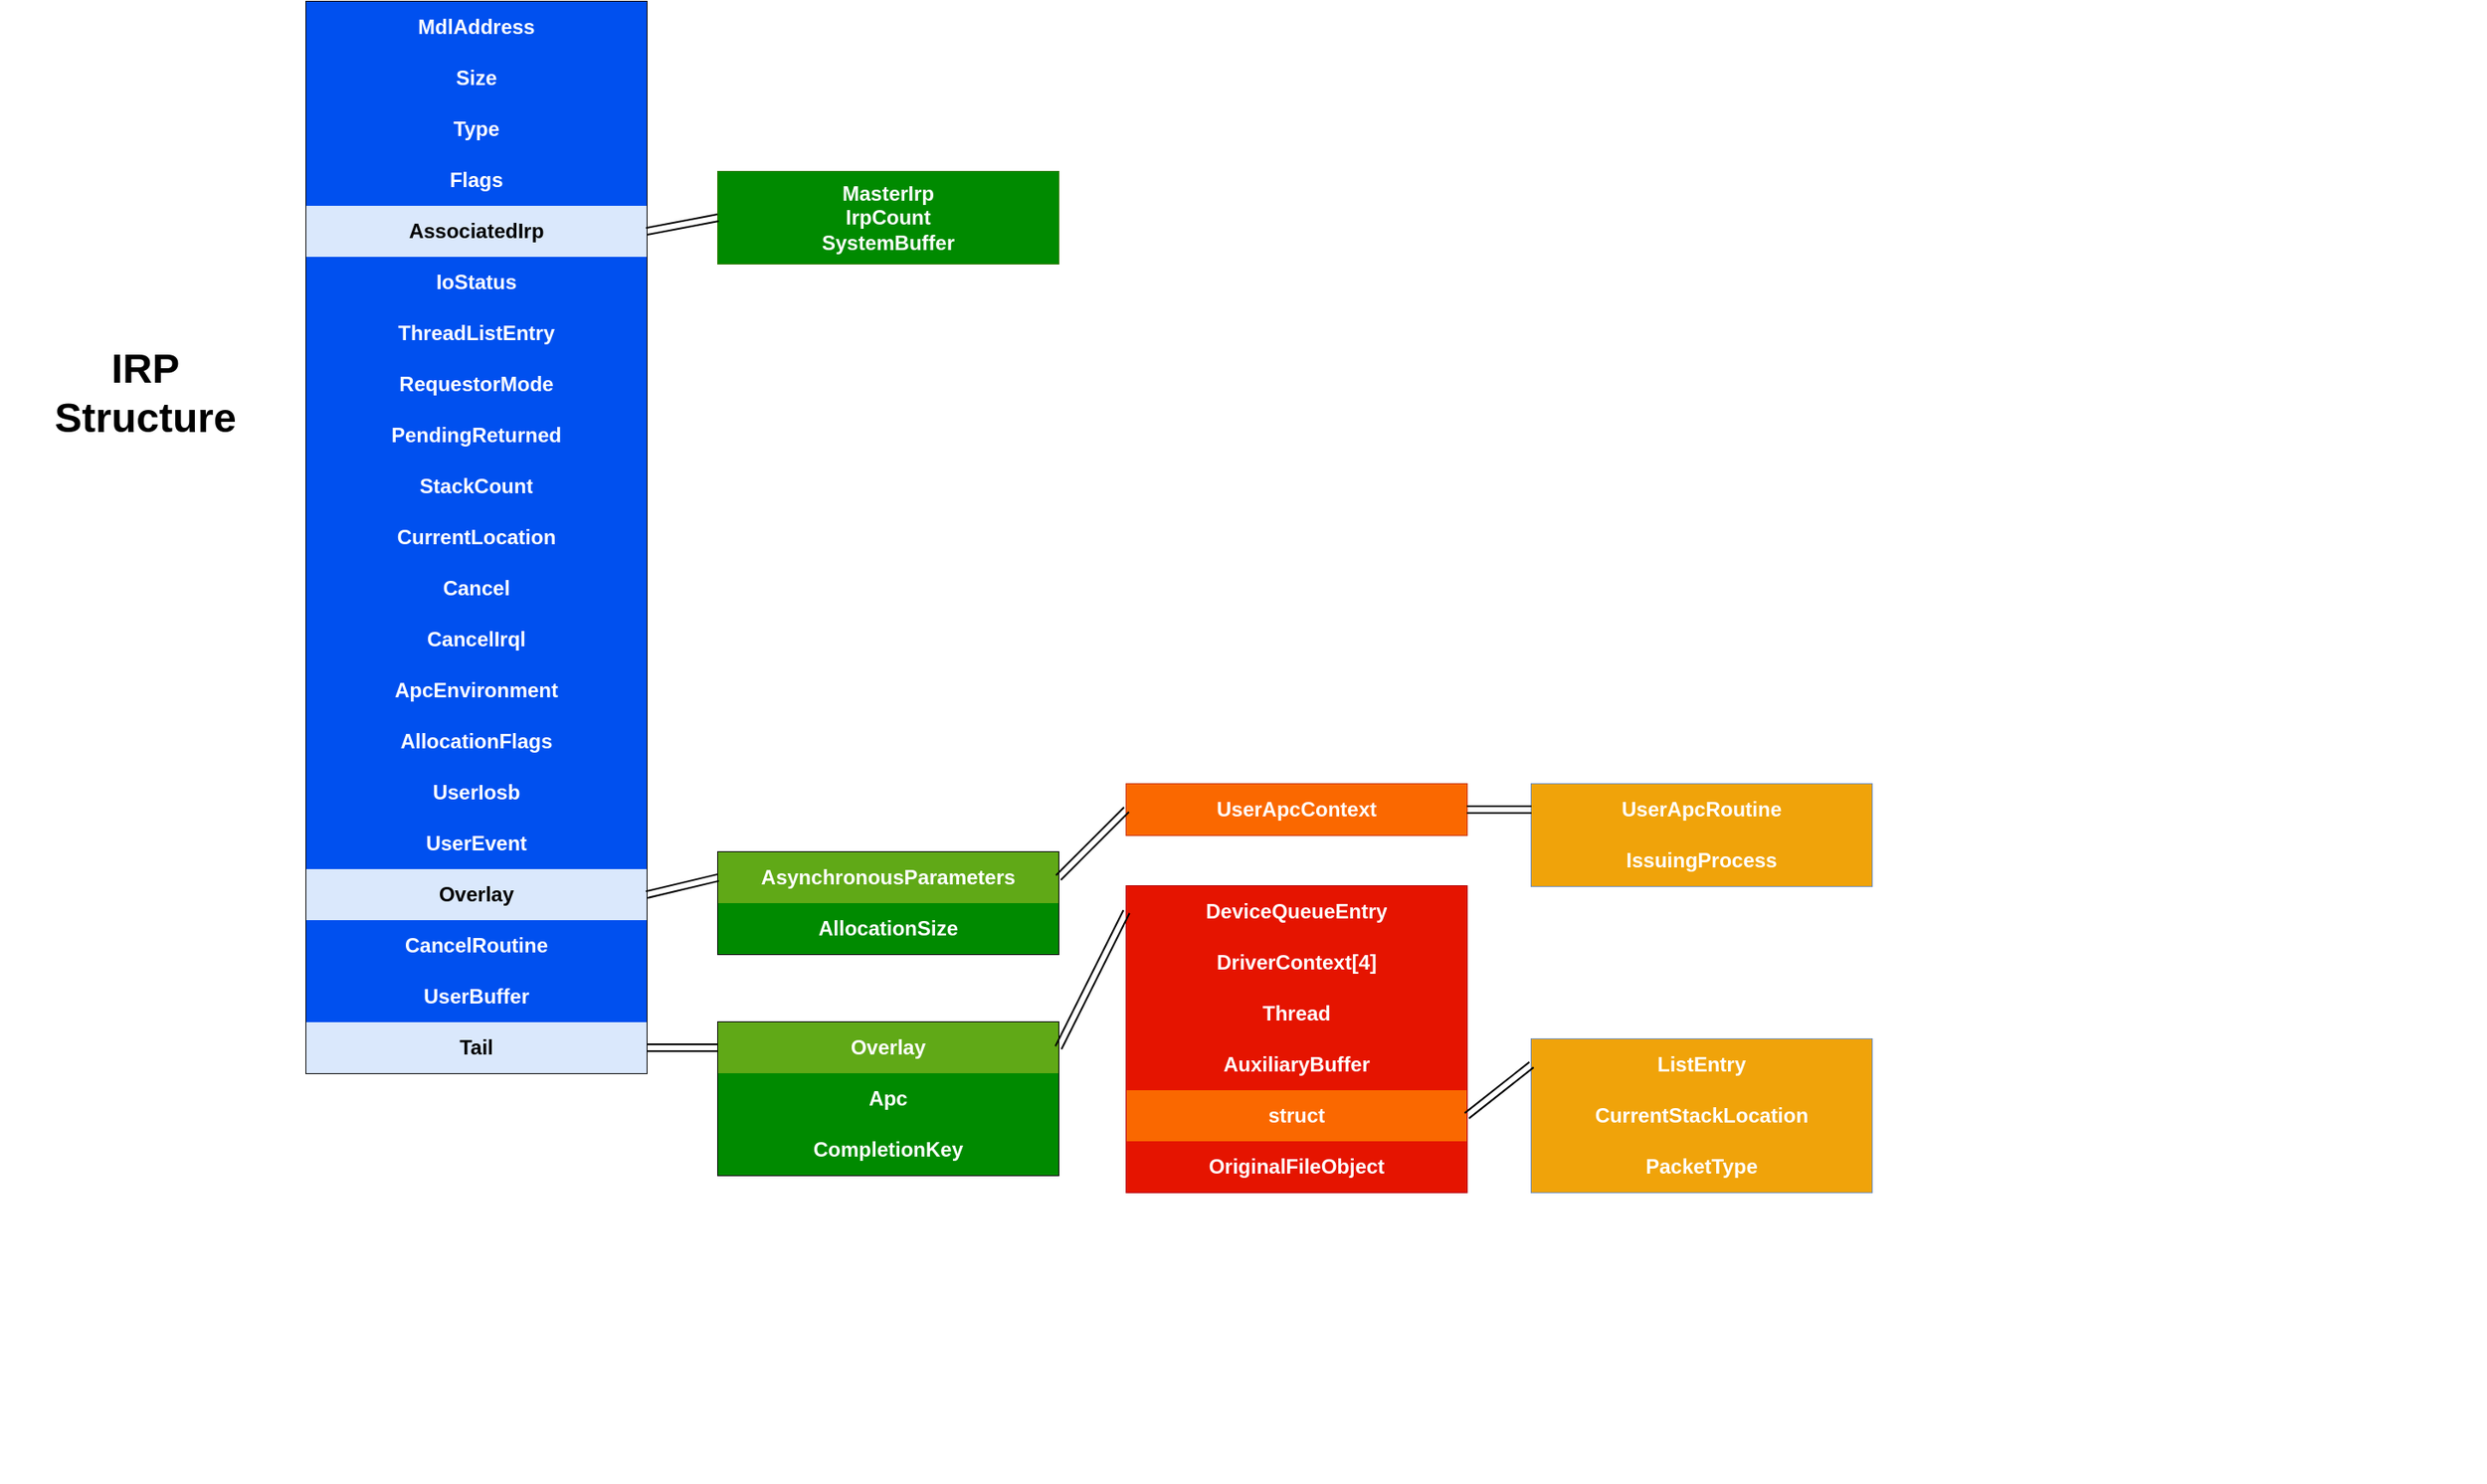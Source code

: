 <mxfile version="13.8.8" type="device"><diagram name="Page-1" id="efa7a0a1-bf9b-a30e-e6df-94a7791c09e9"><mxGraphModel dx="1422" dy="709" grid="1" gridSize="10" guides="1" tooltips="1" connect="1" arrows="1" fold="1" page="1" pageScale="1" pageWidth="826" pageHeight="1169" background="#ffffff" math="0" shadow="0"><root><mxCell id="0"/><mxCell id="1" parent="0"/><mxCell id="Vg2gNI6nrR_MW8v846cs-134" value="" style="shape=table;html=1;whiteSpace=wrap;startSize=0;container=1;collapsible=0;childLayout=tableLayout;fontStyle=1" vertex="1" parent="1"><mxGeometry x="200" y="20" width="200" height="630" as="geometry"/></mxCell><mxCell id="Vg2gNI6nrR_MW8v846cs-135" value="" style="shape=partialRectangle;html=1;whiteSpace=wrap;collapsible=0;dropTarget=0;pointerEvents=0;fillColor=none;top=0;left=0;bottom=0;right=0;points=[[0,0.5],[1,0.5]];portConstraint=eastwest;fontStyle=1" vertex="1" parent="Vg2gNI6nrR_MW8v846cs-134"><mxGeometry width="200" height="30" as="geometry"/></mxCell><mxCell id="Vg2gNI6nrR_MW8v846cs-136" value="&lt;div&gt;MdlAddress&lt;/div&gt;" style="shape=partialRectangle;html=1;whiteSpace=wrap;connectable=0;fillColor=#0050ef;top=0;left=0;bottom=0;right=0;overflow=hidden;strokeColor=#001DBC;fontColor=#ffffff;fontStyle=1" vertex="1" parent="Vg2gNI6nrR_MW8v846cs-135"><mxGeometry width="200" height="30" as="geometry"/></mxCell><mxCell id="Vg2gNI6nrR_MW8v846cs-139" value="" style="shape=partialRectangle;html=1;whiteSpace=wrap;collapsible=0;dropTarget=0;pointerEvents=0;fillColor=none;top=0;left=0;bottom=0;right=0;points=[[0,0.5],[1,0.5]];portConstraint=eastwest;fontStyle=1" vertex="1" parent="Vg2gNI6nrR_MW8v846cs-134"><mxGeometry y="30" width="200" height="30" as="geometry"/></mxCell><mxCell id="Vg2gNI6nrR_MW8v846cs-140" value="&lt;div&gt;Size&lt;/div&gt;" style="shape=partialRectangle;html=1;whiteSpace=wrap;connectable=0;fillColor=#0050ef;top=0;left=0;bottom=0;right=0;overflow=hidden;strokeColor=#001DBC;fontStyle=1;fontColor=#ffffff;" vertex="1" parent="Vg2gNI6nrR_MW8v846cs-139"><mxGeometry width="200" height="30" as="geometry"/></mxCell><mxCell id="Vg2gNI6nrR_MW8v846cs-143" value="" style="shape=partialRectangle;html=1;whiteSpace=wrap;collapsible=0;dropTarget=0;pointerEvents=0;fillColor=none;top=0;left=0;bottom=0;right=0;points=[[0,0.5],[1,0.5]];portConstraint=eastwest;fontStyle=1" vertex="1" parent="Vg2gNI6nrR_MW8v846cs-134"><mxGeometry y="60" width="200" height="30" as="geometry"/></mxCell><mxCell id="Vg2gNI6nrR_MW8v846cs-144" value="&lt;div&gt;Type&lt;/div&gt;" style="shape=partialRectangle;html=1;whiteSpace=wrap;connectable=0;fillColor=#0050ef;top=0;left=0;bottom=0;right=0;overflow=hidden;strokeColor=#001DBC;fontColor=#ffffff;fontStyle=1" vertex="1" parent="Vg2gNI6nrR_MW8v846cs-143"><mxGeometry width="200" height="30" as="geometry"/></mxCell><mxCell id="Vg2gNI6nrR_MW8v846cs-147" style="shape=partialRectangle;html=1;whiteSpace=wrap;collapsible=0;dropTarget=0;pointerEvents=0;fillColor=none;top=0;left=0;bottom=0;right=0;points=[[0,0.5],[1,0.5]];portConstraint=eastwest;fontStyle=1" vertex="1" parent="Vg2gNI6nrR_MW8v846cs-134"><mxGeometry y="90" width="200" height="30" as="geometry"/></mxCell><mxCell id="Vg2gNI6nrR_MW8v846cs-148" value="Flags" style="shape=partialRectangle;html=1;whiteSpace=wrap;connectable=0;fillColor=#0050ef;top=0;left=0;bottom=0;right=0;overflow=hidden;strokeColor=#001DBC;fontStyle=1;fontColor=#ffffff;" vertex="1" parent="Vg2gNI6nrR_MW8v846cs-147"><mxGeometry width="200" height="30" as="geometry"/></mxCell><mxCell id="Vg2gNI6nrR_MW8v846cs-149" style="shape=partialRectangle;html=1;whiteSpace=wrap;collapsible=0;dropTarget=0;pointerEvents=0;fillColor=none;top=0;left=0;bottom=0;right=0;points=[[0,0.5],[1,0.5]];portConstraint=eastwest;fontStyle=1" vertex="1" parent="Vg2gNI6nrR_MW8v846cs-134"><mxGeometry y="120" width="200" height="30" as="geometry"/></mxCell><mxCell id="Vg2gNI6nrR_MW8v846cs-150" value="AssociatedIrp" style="shape=partialRectangle;html=1;whiteSpace=wrap;connectable=0;fillColor=#dae8fc;top=0;left=0;bottom=0;right=0;overflow=hidden;strokeColor=#6c8ebf;fontStyle=1" vertex="1" parent="Vg2gNI6nrR_MW8v846cs-149"><mxGeometry width="200" height="30" as="geometry"/></mxCell><mxCell id="Vg2gNI6nrR_MW8v846cs-151" style="shape=partialRectangle;html=1;whiteSpace=wrap;collapsible=0;dropTarget=0;pointerEvents=0;fillColor=none;top=0;left=0;bottom=0;right=0;points=[[0,0.5],[1,0.5]];portConstraint=eastwest;fontStyle=1" vertex="1" parent="Vg2gNI6nrR_MW8v846cs-134"><mxGeometry y="150" width="200" height="30" as="geometry"/></mxCell><mxCell id="Vg2gNI6nrR_MW8v846cs-152" value="&lt;div&gt;IoStatus&lt;/div&gt;" style="shape=partialRectangle;html=1;whiteSpace=wrap;connectable=0;fillColor=#0050ef;top=0;left=0;bottom=0;right=0;overflow=hidden;strokeColor=#001DBC;fontColor=#ffffff;fontStyle=1" vertex="1" parent="Vg2gNI6nrR_MW8v846cs-151"><mxGeometry width="200" height="30" as="geometry"/></mxCell><mxCell id="Vg2gNI6nrR_MW8v846cs-153" style="shape=partialRectangle;html=1;whiteSpace=wrap;collapsible=0;dropTarget=0;pointerEvents=0;fillColor=none;top=0;left=0;bottom=0;right=0;points=[[0,0.5],[1,0.5]];portConstraint=eastwest;fontStyle=1" vertex="1" parent="Vg2gNI6nrR_MW8v846cs-134"><mxGeometry y="180" width="200" height="30" as="geometry"/></mxCell><mxCell id="Vg2gNI6nrR_MW8v846cs-154" value="&lt;div&gt;ThreadListEntry&lt;/div&gt;" style="shape=partialRectangle;html=1;whiteSpace=wrap;connectable=0;fillColor=#0050ef;top=0;left=0;bottom=0;right=0;overflow=hidden;strokeColor=#001DBC;fontStyle=1;fontColor=#ffffff;" vertex="1" parent="Vg2gNI6nrR_MW8v846cs-153"><mxGeometry width="200" height="30" as="geometry"/></mxCell><mxCell id="Vg2gNI6nrR_MW8v846cs-302" style="shape=partialRectangle;html=1;whiteSpace=wrap;collapsible=0;dropTarget=0;pointerEvents=0;fillColor=none;top=0;left=0;bottom=0;right=0;points=[[0,0.5],[1,0.5]];portConstraint=eastwest;fontStyle=1" vertex="1" parent="Vg2gNI6nrR_MW8v846cs-134"><mxGeometry y="210" width="200" height="30" as="geometry"/></mxCell><mxCell id="Vg2gNI6nrR_MW8v846cs-303" value="RequestorMode" style="shape=partialRectangle;html=1;whiteSpace=wrap;connectable=0;fillColor=#0050ef;top=0;left=0;bottom=0;right=0;overflow=hidden;strokeColor=#001DBC;fontStyle=1;fontColor=#ffffff;" vertex="1" parent="Vg2gNI6nrR_MW8v846cs-302"><mxGeometry width="200" height="30" as="geometry"/></mxCell><mxCell id="Vg2gNI6nrR_MW8v846cs-300" style="shape=partialRectangle;html=1;whiteSpace=wrap;collapsible=0;dropTarget=0;pointerEvents=0;fillColor=none;top=0;left=0;bottom=0;right=0;points=[[0,0.5],[1,0.5]];portConstraint=eastwest;fontStyle=1" vertex="1" parent="Vg2gNI6nrR_MW8v846cs-134"><mxGeometry y="240" width="200" height="30" as="geometry"/></mxCell><mxCell id="Vg2gNI6nrR_MW8v846cs-301" value="PendingReturned" style="shape=partialRectangle;html=1;whiteSpace=wrap;connectable=0;fillColor=#0050ef;top=0;left=0;bottom=0;right=0;overflow=hidden;strokeColor=#001DBC;fontStyle=1;fontColor=#ffffff;" vertex="1" parent="Vg2gNI6nrR_MW8v846cs-300"><mxGeometry width="200" height="30" as="geometry"/></mxCell><mxCell id="Vg2gNI6nrR_MW8v846cs-298" style="shape=partialRectangle;html=1;whiteSpace=wrap;collapsible=0;dropTarget=0;pointerEvents=0;fillColor=none;top=0;left=0;bottom=0;right=0;points=[[0,0.5],[1,0.5]];portConstraint=eastwest;fontStyle=1" vertex="1" parent="Vg2gNI6nrR_MW8v846cs-134"><mxGeometry y="270" width="200" height="30" as="geometry"/></mxCell><mxCell id="Vg2gNI6nrR_MW8v846cs-299" value="StackCount" style="shape=partialRectangle;html=1;whiteSpace=wrap;connectable=0;fillColor=#0050ef;top=0;left=0;bottom=0;right=0;overflow=hidden;strokeColor=#001DBC;fontStyle=1;fontColor=#ffffff;" vertex="1" parent="Vg2gNI6nrR_MW8v846cs-298"><mxGeometry width="200" height="30" as="geometry"/></mxCell><mxCell id="Vg2gNI6nrR_MW8v846cs-296" style="shape=partialRectangle;html=1;whiteSpace=wrap;collapsible=0;dropTarget=0;pointerEvents=0;fillColor=none;top=0;left=0;bottom=0;right=0;points=[[0,0.5],[1,0.5]];portConstraint=eastwest;fontStyle=1" vertex="1" parent="Vg2gNI6nrR_MW8v846cs-134"><mxGeometry y="300" width="200" height="30" as="geometry"/></mxCell><mxCell id="Vg2gNI6nrR_MW8v846cs-297" value="CurrentLocation" style="shape=partialRectangle;html=1;whiteSpace=wrap;connectable=0;fillColor=#0050ef;top=0;left=0;bottom=0;right=0;overflow=hidden;strokeColor=#001DBC;fontStyle=1;fontColor=#ffffff;" vertex="1" parent="Vg2gNI6nrR_MW8v846cs-296"><mxGeometry width="200" height="30" as="geometry"/></mxCell><mxCell id="Vg2gNI6nrR_MW8v846cs-294" style="shape=partialRectangle;html=1;whiteSpace=wrap;collapsible=0;dropTarget=0;pointerEvents=0;fillColor=none;top=0;left=0;bottom=0;right=0;points=[[0,0.5],[1,0.5]];portConstraint=eastwest;fontStyle=1" vertex="1" parent="Vg2gNI6nrR_MW8v846cs-134"><mxGeometry y="330" width="200" height="30" as="geometry"/></mxCell><mxCell id="Vg2gNI6nrR_MW8v846cs-295" value="Cancel" style="shape=partialRectangle;html=1;whiteSpace=wrap;connectable=0;fillColor=#0050ef;top=0;left=0;bottom=0;right=0;overflow=hidden;strokeColor=#001DBC;fontStyle=1;fontColor=#ffffff;" vertex="1" parent="Vg2gNI6nrR_MW8v846cs-294"><mxGeometry width="200" height="30" as="geometry"/></mxCell><mxCell id="Vg2gNI6nrR_MW8v846cs-292" style="shape=partialRectangle;html=1;whiteSpace=wrap;collapsible=0;dropTarget=0;pointerEvents=0;fillColor=none;top=0;left=0;bottom=0;right=0;points=[[0,0.5],[1,0.5]];portConstraint=eastwest;fontStyle=1" vertex="1" parent="Vg2gNI6nrR_MW8v846cs-134"><mxGeometry y="360" width="200" height="30" as="geometry"/></mxCell><mxCell id="Vg2gNI6nrR_MW8v846cs-293" value="CancelIrql" style="shape=partialRectangle;html=1;whiteSpace=wrap;connectable=0;fillColor=#0050ef;top=0;left=0;bottom=0;right=0;overflow=hidden;strokeColor=#001DBC;fontStyle=1;fontColor=#ffffff;" vertex="1" parent="Vg2gNI6nrR_MW8v846cs-292"><mxGeometry width="200" height="30" as="geometry"/></mxCell><mxCell id="Vg2gNI6nrR_MW8v846cs-264" style="shape=partialRectangle;html=1;whiteSpace=wrap;collapsible=0;dropTarget=0;pointerEvents=0;fillColor=none;top=0;left=0;bottom=0;right=0;points=[[0,0.5],[1,0.5]];portConstraint=eastwest;fontStyle=1" vertex="1" parent="Vg2gNI6nrR_MW8v846cs-134"><mxGeometry y="390" width="200" height="30" as="geometry"/></mxCell><mxCell id="Vg2gNI6nrR_MW8v846cs-265" value="ApcEnvironment" style="shape=partialRectangle;html=1;whiteSpace=wrap;connectable=0;fillColor=#0050ef;top=0;left=0;bottom=0;right=0;overflow=hidden;strokeColor=#001DBC;fontStyle=1;fontColor=#ffffff;" vertex="1" parent="Vg2gNI6nrR_MW8v846cs-264"><mxGeometry width="200" height="30" as="geometry"/></mxCell><mxCell id="Vg2gNI6nrR_MW8v846cs-266" style="shape=partialRectangle;html=1;whiteSpace=wrap;collapsible=0;dropTarget=0;pointerEvents=0;fillColor=none;top=0;left=0;bottom=0;right=0;points=[[0,0.5],[1,0.5]];portConstraint=eastwest;fontStyle=1" vertex="1" parent="Vg2gNI6nrR_MW8v846cs-134"><mxGeometry y="420" width="200" height="30" as="geometry"/></mxCell><mxCell id="Vg2gNI6nrR_MW8v846cs-267" value="AllocationFlags" style="shape=partialRectangle;html=1;whiteSpace=wrap;connectable=0;fillColor=#0050ef;top=0;left=0;bottom=0;right=0;overflow=hidden;strokeColor=#001DBC;fontStyle=1;fontColor=#ffffff;" vertex="1" parent="Vg2gNI6nrR_MW8v846cs-266"><mxGeometry width="200" height="30" as="geometry"/></mxCell><mxCell id="Vg2gNI6nrR_MW8v846cs-268" style="shape=partialRectangle;html=1;whiteSpace=wrap;collapsible=0;dropTarget=0;pointerEvents=0;fillColor=none;top=0;left=0;bottom=0;right=0;points=[[0,0.5],[1,0.5]];portConstraint=eastwest;fontStyle=1" vertex="1" parent="Vg2gNI6nrR_MW8v846cs-134"><mxGeometry y="450" width="200" height="30" as="geometry"/></mxCell><mxCell id="Vg2gNI6nrR_MW8v846cs-269" value="UserIosb" style="shape=partialRectangle;html=1;whiteSpace=wrap;connectable=0;fillColor=#0050ef;top=0;left=0;bottom=0;right=0;overflow=hidden;strokeColor=#001DBC;fontStyle=1;fontColor=#ffffff;" vertex="1" parent="Vg2gNI6nrR_MW8v846cs-268"><mxGeometry width="200" height="30" as="geometry"/></mxCell><mxCell id="Vg2gNI6nrR_MW8v846cs-270" style="shape=partialRectangle;html=1;whiteSpace=wrap;collapsible=0;dropTarget=0;pointerEvents=0;fillColor=none;top=0;left=0;bottom=0;right=0;points=[[0,0.5],[1,0.5]];portConstraint=eastwest;fontStyle=1" vertex="1" parent="Vg2gNI6nrR_MW8v846cs-134"><mxGeometry y="480" width="200" height="30" as="geometry"/></mxCell><mxCell id="Vg2gNI6nrR_MW8v846cs-271" value="UserEvent" style="shape=partialRectangle;html=1;whiteSpace=wrap;connectable=0;fillColor=#0050ef;top=0;left=0;bottom=0;right=0;overflow=hidden;strokeColor=#001DBC;fontStyle=1;fontColor=#ffffff;" vertex="1" parent="Vg2gNI6nrR_MW8v846cs-270"><mxGeometry width="200" height="30" as="geometry"/></mxCell><mxCell id="Vg2gNI6nrR_MW8v846cs-272" style="shape=partialRectangle;html=1;whiteSpace=wrap;collapsible=0;dropTarget=0;pointerEvents=0;fillColor=none;top=0;left=0;bottom=0;right=0;points=[[0,0.5],[1,0.5]];portConstraint=eastwest;fontStyle=1" vertex="1" parent="Vg2gNI6nrR_MW8v846cs-134"><mxGeometry y="510" width="200" height="30" as="geometry"/></mxCell><mxCell id="Vg2gNI6nrR_MW8v846cs-273" value="&lt;div&gt;Overlay&lt;/div&gt;" style="shape=partialRectangle;html=1;whiteSpace=wrap;connectable=0;fillColor=#dae8fc;top=0;left=0;bottom=0;right=0;overflow=hidden;strokeColor=#6c8ebf;fontStyle=1" vertex="1" parent="Vg2gNI6nrR_MW8v846cs-272"><mxGeometry width="200" height="30" as="geometry"/></mxCell><mxCell id="Vg2gNI6nrR_MW8v846cs-274" style="shape=partialRectangle;html=1;whiteSpace=wrap;collapsible=0;dropTarget=0;pointerEvents=0;fillColor=none;top=0;left=0;bottom=0;right=0;points=[[0,0.5],[1,0.5]];portConstraint=eastwest;fontStyle=1" vertex="1" parent="Vg2gNI6nrR_MW8v846cs-134"><mxGeometry y="540" width="200" height="30" as="geometry"/></mxCell><mxCell id="Vg2gNI6nrR_MW8v846cs-275" value="CancelRoutine" style="shape=partialRectangle;html=1;whiteSpace=wrap;connectable=0;fillColor=#0050ef;top=0;left=0;bottom=0;right=0;overflow=hidden;strokeColor=#001DBC;fontStyle=1;fontColor=#ffffff;" vertex="1" parent="Vg2gNI6nrR_MW8v846cs-274"><mxGeometry width="200" height="30" as="geometry"/></mxCell><mxCell id="Vg2gNI6nrR_MW8v846cs-276" style="shape=partialRectangle;html=1;whiteSpace=wrap;collapsible=0;dropTarget=0;pointerEvents=0;fillColor=none;top=0;left=0;bottom=0;right=0;points=[[0,0.5],[1,0.5]];portConstraint=eastwest;fontStyle=1" vertex="1" parent="Vg2gNI6nrR_MW8v846cs-134"><mxGeometry y="570" width="200" height="30" as="geometry"/></mxCell><mxCell id="Vg2gNI6nrR_MW8v846cs-277" value="UserBuffer" style="shape=partialRectangle;html=1;whiteSpace=wrap;connectable=0;fillColor=#0050ef;top=0;left=0;bottom=0;right=0;overflow=hidden;strokeColor=#001DBC;fontStyle=1;fontColor=#ffffff;" vertex="1" parent="Vg2gNI6nrR_MW8v846cs-276"><mxGeometry width="200" height="30" as="geometry"/></mxCell><mxCell id="Vg2gNI6nrR_MW8v846cs-278" style="shape=partialRectangle;html=1;whiteSpace=wrap;collapsible=0;dropTarget=0;pointerEvents=0;fillColor=none;top=0;left=0;bottom=0;right=0;points=[[0,0.5],[1,0.5]];portConstraint=eastwest;fontStyle=1" vertex="1" parent="Vg2gNI6nrR_MW8v846cs-134"><mxGeometry y="600" width="200" height="30" as="geometry"/></mxCell><mxCell id="Vg2gNI6nrR_MW8v846cs-279" value="Tail" style="shape=partialRectangle;html=1;whiteSpace=wrap;connectable=0;fillColor=#dae8fc;top=0;left=0;bottom=0;right=0;overflow=hidden;strokeColor=#6c8ebf;fontStyle=1" vertex="1" parent="Vg2gNI6nrR_MW8v846cs-278"><mxGeometry width="200" height="30" as="geometry"/></mxCell><mxCell id="Vg2gNI6nrR_MW8v846cs-155" value="&lt;div&gt;IRP&lt;/div&gt;&lt;div&gt;Structure&lt;/div&gt;" style="text;strokeColor=none;fillColor=none;html=1;fontSize=24;fontStyle=1;verticalAlign=middle;align=center;" vertex="1" parent="1"><mxGeometry x="20" y="230" width="170" height="40" as="geometry"/></mxCell><mxCell id="Vg2gNI6nrR_MW8v846cs-156" value="" style="shape=table;html=1;whiteSpace=wrap;startSize=0;container=1;collapsible=0;childLayout=tableLayout;fillColor=#60a917;strokeColor=#2D7600;fontColor=#ffffff;fontStyle=1" vertex="1" parent="1"><mxGeometry x="442" y="120" width="200" height="54" as="geometry"/></mxCell><mxCell id="Vg2gNI6nrR_MW8v846cs-157" value="" style="shape=partialRectangle;html=1;whiteSpace=wrap;collapsible=0;dropTarget=0;pointerEvents=0;fillColor=none;top=0;left=0;bottom=0;right=0;points=[[0,0.5],[1,0.5]];portConstraint=eastwest;fontStyle=1" vertex="1" parent="Vg2gNI6nrR_MW8v846cs-156"><mxGeometry width="200" height="54" as="geometry"/></mxCell><mxCell id="Vg2gNI6nrR_MW8v846cs-158" value="&lt;div&gt;MasterIrp&lt;/div&gt;&lt;div&gt;IrpCount&lt;/div&gt;SystemBuffer" style="shape=partialRectangle;html=1;whiteSpace=wrap;connectable=0;fillColor=#008a00;top=0;left=0;bottom=0;right=0;overflow=hidden;strokeColor=#005700;fontColor=#ffffff;fontStyle=1" vertex="1" parent="Vg2gNI6nrR_MW8v846cs-157"><mxGeometry width="200" height="54" as="geometry"/></mxCell><mxCell id="Vg2gNI6nrR_MW8v846cs-171" value="" style="shape=table;html=1;whiteSpace=wrap;startSize=0;container=1;collapsible=0;childLayout=tableLayout;fontStyle=1" vertex="1" parent="1"><mxGeometry x="442" y="520" width="200" height="60" as="geometry"/></mxCell><mxCell id="Vg2gNI6nrR_MW8v846cs-172" value="" style="shape=partialRectangle;html=1;whiteSpace=wrap;collapsible=0;dropTarget=0;pointerEvents=0;fillColor=none;top=0;left=0;bottom=0;right=0;points=[[0,0.5],[1,0.5]];portConstraint=eastwest;fontStyle=1" vertex="1" parent="Vg2gNI6nrR_MW8v846cs-171"><mxGeometry width="200" height="30" as="geometry"/></mxCell><mxCell id="Vg2gNI6nrR_MW8v846cs-173" value="AsynchronousParameters" style="shape=partialRectangle;html=1;whiteSpace=wrap;connectable=0;fillColor=#60a917;top=0;left=0;bottom=0;right=0;overflow=hidden;strokeColor=#2D7600;fontStyle=1;fontColor=#ffffff;" vertex="1" parent="Vg2gNI6nrR_MW8v846cs-172"><mxGeometry width="200" height="30" as="geometry"/></mxCell><mxCell id="Vg2gNI6nrR_MW8v846cs-174" value="" style="shape=partialRectangle;html=1;whiteSpace=wrap;collapsible=0;dropTarget=0;pointerEvents=0;fillColor=none;top=0;left=0;bottom=0;right=0;points=[[0,0.5],[1,0.5]];portConstraint=eastwest;fontStyle=1" vertex="1" parent="Vg2gNI6nrR_MW8v846cs-171"><mxGeometry y="30" width="200" height="30" as="geometry"/></mxCell><mxCell id="Vg2gNI6nrR_MW8v846cs-175" value="AllocationSize" style="shape=partialRectangle;html=1;whiteSpace=wrap;connectable=0;fillColor=#008a00;top=0;left=0;bottom=0;right=0;overflow=hidden;strokeColor=#005700;fontColor=#ffffff;fontStyle=1" vertex="1" parent="Vg2gNI6nrR_MW8v846cs-174"><mxGeometry width="200" height="30" as="geometry"/></mxCell><mxCell id="Vg2gNI6nrR_MW8v846cs-187" style="rounded=0;orthogonalLoop=1;jettySize=auto;html=1;entryX=0;entryY=0.5;entryDx=0;entryDy=0;shape=link;exitX=1;exitY=0.5;exitDx=0;exitDy=0;fontStyle=1" edge="1" parent="1" source="Vg2gNI6nrR_MW8v846cs-272" target="Vg2gNI6nrR_MW8v846cs-172"><mxGeometry relative="1" as="geometry"><mxPoint x="370" y="136.5" as="sourcePoint"/><mxPoint x="450" y="70" as="targetPoint"/></mxGeometry></mxCell><mxCell id="Vg2gNI6nrR_MW8v846cs-188" value="" style="shape=table;html=1;whiteSpace=wrap;startSize=0;container=1;collapsible=0;childLayout=tableLayout;fontStyle=1;fillColor=#fa6800;strokeColor=#C73500;fontColor=#ffffff;" vertex="1" parent="1"><mxGeometry x="682" y="480" width="200" height="30" as="geometry"/></mxCell><mxCell id="Vg2gNI6nrR_MW8v846cs-189" value="" style="shape=partialRectangle;html=1;whiteSpace=wrap;collapsible=0;dropTarget=0;pointerEvents=0;fillColor=none;top=0;left=0;bottom=0;right=0;points=[[0,0.5],[1,0.5]];portConstraint=eastwest;fontStyle=1" vertex="1" parent="Vg2gNI6nrR_MW8v846cs-188"><mxGeometry width="200" height="30" as="geometry"/></mxCell><mxCell id="Vg2gNI6nrR_MW8v846cs-190" value="UserApcContext" style="shape=partialRectangle;html=1;whiteSpace=wrap;connectable=0;fillColor=#fa6800;top=0;left=0;bottom=0;right=0;overflow=hidden;strokeColor=#C73500;fontStyle=1;fontColor=#ffffff;" vertex="1" parent="Vg2gNI6nrR_MW8v846cs-189"><mxGeometry width="200" height="30" as="geometry"/></mxCell><mxCell id="Vg2gNI6nrR_MW8v846cs-203" value="" style="shape=table;html=1;whiteSpace=wrap;startSize=0;container=1;collapsible=0;childLayout=tableLayout;fontStyle=1;gradientColor=#7ea6e0;fillColor=#dae8fc;strokeColor=#6c8ebf;" vertex="1" parent="1"><mxGeometry x="920" y="480" width="200" height="60" as="geometry"/></mxCell><mxCell id="Vg2gNI6nrR_MW8v846cs-204" value="" style="shape=partialRectangle;html=1;whiteSpace=wrap;collapsible=0;dropTarget=0;pointerEvents=0;fillColor=none;top=0;left=0;bottom=0;right=0;points=[[0,0.5],[1,0.5]];portConstraint=eastwest;fontStyle=1" vertex="1" parent="Vg2gNI6nrR_MW8v846cs-203"><mxGeometry width="200" height="30" as="geometry"/></mxCell><mxCell id="Vg2gNI6nrR_MW8v846cs-205" value="UserApcRoutine" style="shape=partialRectangle;html=1;whiteSpace=wrap;connectable=0;fillColor=#f0a30a;top=0;left=0;bottom=0;right=0;overflow=hidden;strokeColor=#BD7000;fontStyle=1;fontColor=#ffffff;" vertex="1" parent="Vg2gNI6nrR_MW8v846cs-204"><mxGeometry width="200" height="30" as="geometry"/></mxCell><mxCell id="Vg2gNI6nrR_MW8v846cs-220" style="shape=partialRectangle;html=1;whiteSpace=wrap;collapsible=0;dropTarget=0;pointerEvents=0;fillColor=none;top=0;left=0;bottom=0;right=0;points=[[0,0.5],[1,0.5]];portConstraint=eastwest;fontStyle=1" vertex="1" parent="Vg2gNI6nrR_MW8v846cs-203"><mxGeometry y="30" width="200" height="30" as="geometry"/></mxCell><mxCell id="Vg2gNI6nrR_MW8v846cs-221" value="IssuingProcess" style="shape=partialRectangle;html=1;whiteSpace=wrap;connectable=0;fillColor=#f0a30a;top=0;left=0;bottom=0;right=0;overflow=hidden;strokeColor=#BD7000;fontStyle=1;fontColor=#ffffff;" vertex="1" parent="Vg2gNI6nrR_MW8v846cs-220"><mxGeometry width="200" height="30" as="geometry"/></mxCell><mxCell id="Vg2gNI6nrR_MW8v846cs-219" style="rounded=0;orthogonalLoop=1;jettySize=auto;html=1;shape=link;exitX=1;exitY=0.5;exitDx=0;exitDy=0;entryX=0;entryY=0.5;entryDx=0;entryDy=0;fontStyle=1" edge="1" parent="1" source="Vg2gNI6nrR_MW8v846cs-172" target="Vg2gNI6nrR_MW8v846cs-189"><mxGeometry relative="1" as="geometry"><mxPoint x="690" y="337" as="sourcePoint"/><mxPoint x="720" y="180" as="targetPoint"/></mxGeometry></mxCell><mxCell id="Vg2gNI6nrR_MW8v846cs-222" style="rounded=0;orthogonalLoop=1;jettySize=auto;html=1;shape=link;entryX=0;entryY=0.5;entryDx=0;entryDy=0;exitX=1;exitY=0.5;exitDx=0;exitDy=0;fontStyle=1" edge="1" parent="1" source="Vg2gNI6nrR_MW8v846cs-189" target="Vg2gNI6nrR_MW8v846cs-204"><mxGeometry relative="1" as="geometry"><mxPoint x="1030" y="180" as="sourcePoint"/><mxPoint x="850" y="190" as="targetPoint"/></mxGeometry></mxCell><mxCell id="Vg2gNI6nrR_MW8v846cs-223" value="" style="shape=table;html=1;whiteSpace=wrap;startSize=0;container=1;collapsible=0;childLayout=tableLayout;fontStyle=1" vertex="1" parent="1"><mxGeometry x="442" y="620" width="200" height="90" as="geometry"/></mxCell><mxCell id="Vg2gNI6nrR_MW8v846cs-224" value="" style="shape=partialRectangle;html=1;whiteSpace=wrap;collapsible=0;dropTarget=0;pointerEvents=0;fillColor=none;top=0;left=0;bottom=0;right=0;points=[[0,0.5],[1,0.5]];portConstraint=eastwest;fontStyle=1" vertex="1" parent="Vg2gNI6nrR_MW8v846cs-223"><mxGeometry width="200" height="30" as="geometry"/></mxCell><mxCell id="Vg2gNI6nrR_MW8v846cs-225" value="Overlay" style="shape=partialRectangle;html=1;whiteSpace=wrap;connectable=0;fillColor=#60a917;top=0;left=0;bottom=0;right=0;overflow=hidden;strokeColor=#2D7600;fontStyle=1;fontColor=#ffffff;" vertex="1" parent="Vg2gNI6nrR_MW8v846cs-224"><mxGeometry width="200" height="30" as="geometry"/></mxCell><mxCell id="Vg2gNI6nrR_MW8v846cs-226" value="" style="shape=partialRectangle;html=1;whiteSpace=wrap;collapsible=0;dropTarget=0;pointerEvents=0;fillColor=none;top=0;left=0;bottom=0;right=0;points=[[0,0.5],[1,0.5]];portConstraint=eastwest;fontStyle=1" vertex="1" parent="Vg2gNI6nrR_MW8v846cs-223"><mxGeometry y="30" width="200" height="30" as="geometry"/></mxCell><mxCell id="Vg2gNI6nrR_MW8v846cs-227" value="Apc" style="shape=partialRectangle;html=1;whiteSpace=wrap;connectable=0;fillColor=#008a00;top=0;left=0;bottom=0;right=0;overflow=hidden;strokeColor=#005700;fontColor=#ffffff;fontStyle=1" vertex="1" parent="Vg2gNI6nrR_MW8v846cs-226"><mxGeometry width="200" height="30" as="geometry"/></mxCell><mxCell id="Vg2gNI6nrR_MW8v846cs-228" style="shape=partialRectangle;html=1;whiteSpace=wrap;collapsible=0;dropTarget=0;pointerEvents=0;fillColor=none;top=0;left=0;bottom=0;right=0;points=[[0,0.5],[1,0.5]];portConstraint=eastwest;fontStyle=1" vertex="1" parent="Vg2gNI6nrR_MW8v846cs-223"><mxGeometry y="60" width="200" height="30" as="geometry"/></mxCell><mxCell id="Vg2gNI6nrR_MW8v846cs-229" value="CompletionKey" style="shape=partialRectangle;html=1;whiteSpace=wrap;connectable=0;fillColor=#008a00;top=0;left=0;bottom=0;right=0;overflow=hidden;strokeColor=#005700;fontColor=#ffffff;fontStyle=1" vertex="1" parent="Vg2gNI6nrR_MW8v846cs-228"><mxGeometry width="200" height="30" as="geometry"/></mxCell><mxCell id="Vg2gNI6nrR_MW8v846cs-230" style="rounded=0;orthogonalLoop=1;jettySize=auto;html=1;entryX=0;entryY=0.5;entryDx=0;entryDy=0;shape=link;exitX=1;exitY=0.5;exitDx=0;exitDy=0;fontStyle=1" edge="1" parent="1" source="Vg2gNI6nrR_MW8v846cs-278" target="Vg2gNI6nrR_MW8v846cs-224"><mxGeometry relative="1" as="geometry"><mxPoint x="410" y="367" as="sourcePoint"/><mxPoint x="490" y="367" as="targetPoint"/></mxGeometry></mxCell><mxCell id="Vg2gNI6nrR_MW8v846cs-231" value="" style="shape=table;html=1;whiteSpace=wrap;startSize=0;container=1;collapsible=0;childLayout=tableLayout;fontStyle=1;fillColor=#e51400;strokeColor=#B20000;fontColor=#ffffff;" vertex="1" parent="1"><mxGeometry x="682" y="540" width="200" height="180" as="geometry"/></mxCell><mxCell id="Vg2gNI6nrR_MW8v846cs-232" value="" style="shape=partialRectangle;html=1;whiteSpace=wrap;collapsible=0;dropTarget=0;pointerEvents=0;fillColor=none;top=0;left=0;bottom=0;right=0;points=[[0,0.5],[1,0.5]];portConstraint=eastwest;fontStyle=1" vertex="1" parent="Vg2gNI6nrR_MW8v846cs-231"><mxGeometry width="200" height="30" as="geometry"/></mxCell><mxCell id="Vg2gNI6nrR_MW8v846cs-233" value="DeviceQueueEntry" style="shape=partialRectangle;html=1;whiteSpace=wrap;connectable=0;fillColor=#e51400;top=0;left=0;bottom=0;right=0;overflow=hidden;strokeColor=#B20000;fontStyle=1;fontColor=#ffffff;" vertex="1" parent="Vg2gNI6nrR_MW8v846cs-232"><mxGeometry width="200" height="30" as="geometry"/></mxCell><mxCell id="Vg2gNI6nrR_MW8v846cs-234" style="shape=partialRectangle;html=1;whiteSpace=wrap;collapsible=0;dropTarget=0;pointerEvents=0;fillColor=none;top=0;left=0;bottom=0;right=0;points=[[0,0.5],[1,0.5]];portConstraint=eastwest;fontStyle=1" vertex="1" parent="Vg2gNI6nrR_MW8v846cs-231"><mxGeometry y="30" width="200" height="30" as="geometry"/></mxCell><mxCell id="Vg2gNI6nrR_MW8v846cs-235" value="DriverContext[4]" style="shape=partialRectangle;html=1;whiteSpace=wrap;connectable=0;fillColor=#e51400;top=0;left=0;bottom=0;right=0;overflow=hidden;strokeColor=#B20000;fontStyle=1;fontColor=#ffffff;" vertex="1" parent="Vg2gNI6nrR_MW8v846cs-234"><mxGeometry width="200" height="30" as="geometry"/></mxCell><mxCell id="Vg2gNI6nrR_MW8v846cs-241" style="shape=partialRectangle;html=1;whiteSpace=wrap;collapsible=0;dropTarget=0;pointerEvents=0;fillColor=none;top=0;left=0;bottom=0;right=0;points=[[0,0.5],[1,0.5]];portConstraint=eastwest;fontStyle=1" vertex="1" parent="Vg2gNI6nrR_MW8v846cs-231"><mxGeometry y="60" width="200" height="30" as="geometry"/></mxCell><mxCell id="Vg2gNI6nrR_MW8v846cs-242" value="Thread" style="shape=partialRectangle;html=1;whiteSpace=wrap;connectable=0;fillColor=#e51400;top=0;left=0;bottom=0;right=0;overflow=hidden;strokeColor=#B20000;fontStyle=1;fontColor=#ffffff;" vertex="1" parent="Vg2gNI6nrR_MW8v846cs-241"><mxGeometry width="200" height="30" as="geometry"/></mxCell><mxCell id="Vg2gNI6nrR_MW8v846cs-243" style="shape=partialRectangle;html=1;whiteSpace=wrap;collapsible=0;dropTarget=0;pointerEvents=0;fillColor=none;top=0;left=0;bottom=0;right=0;points=[[0,0.5],[1,0.5]];portConstraint=eastwest;fontStyle=1" vertex="1" parent="Vg2gNI6nrR_MW8v846cs-231"><mxGeometry y="90" width="200" height="30" as="geometry"/></mxCell><mxCell id="Vg2gNI6nrR_MW8v846cs-244" value="AuxiliaryBuffer" style="shape=partialRectangle;html=1;whiteSpace=wrap;connectable=0;fillColor=#e51400;top=0;left=0;bottom=0;right=0;overflow=hidden;strokeColor=#B20000;fontStyle=1;fontColor=#ffffff;" vertex="1" parent="Vg2gNI6nrR_MW8v846cs-243"><mxGeometry width="200" height="30" as="geometry"/></mxCell><mxCell id="Vg2gNI6nrR_MW8v846cs-245" style="shape=partialRectangle;html=1;whiteSpace=wrap;collapsible=0;dropTarget=0;pointerEvents=0;fillColor=none;top=0;left=0;bottom=0;right=0;points=[[0,0.5],[1,0.5]];portConstraint=eastwest;fontStyle=1" vertex="1" parent="Vg2gNI6nrR_MW8v846cs-231"><mxGeometry y="120" width="200" height="30" as="geometry"/></mxCell><mxCell id="Vg2gNI6nrR_MW8v846cs-246" value="struct" style="shape=partialRectangle;html=1;whiteSpace=wrap;connectable=0;fillColor=#fa6800;top=0;left=0;bottom=0;right=0;overflow=hidden;strokeColor=#C73500;fontStyle=1;fontColor=#ffffff;" vertex="1" parent="Vg2gNI6nrR_MW8v846cs-245"><mxGeometry width="200" height="30" as="geometry"/></mxCell><mxCell id="Vg2gNI6nrR_MW8v846cs-247" style="shape=partialRectangle;html=1;whiteSpace=wrap;collapsible=0;dropTarget=0;pointerEvents=0;fillColor=none;top=0;left=0;bottom=0;right=0;points=[[0,0.5],[1,0.5]];portConstraint=eastwest;fontStyle=1" vertex="1" parent="Vg2gNI6nrR_MW8v846cs-231"><mxGeometry y="150" width="200" height="30" as="geometry"/></mxCell><mxCell id="Vg2gNI6nrR_MW8v846cs-248" value="OriginalFileObject" style="shape=partialRectangle;html=1;whiteSpace=wrap;connectable=0;fillColor=#e51400;top=0;left=0;bottom=0;right=0;overflow=hidden;strokeColor=#B20000;fontStyle=1;fontColor=#ffffff;" vertex="1" parent="Vg2gNI6nrR_MW8v846cs-247"><mxGeometry width="200" height="30" as="geometry"/></mxCell><mxCell id="Vg2gNI6nrR_MW8v846cs-236" value="" style="shape=table;html=1;whiteSpace=wrap;startSize=0;container=1;collapsible=0;childLayout=tableLayout;fontStyle=1;gradientColor=#7ea6e0;fillColor=#dae8fc;strokeColor=#6c8ebf;" vertex="1" parent="1"><mxGeometry x="920" y="630" width="200" height="90" as="geometry"/></mxCell><mxCell id="Vg2gNI6nrR_MW8v846cs-237" value="" style="shape=partialRectangle;html=1;whiteSpace=wrap;collapsible=0;dropTarget=0;pointerEvents=0;fillColor=none;top=0;left=0;bottom=0;right=0;points=[[0,0.5],[1,0.5]];portConstraint=eastwest;fontStyle=1" vertex="1" parent="Vg2gNI6nrR_MW8v846cs-236"><mxGeometry width="200" height="30" as="geometry"/></mxCell><mxCell id="Vg2gNI6nrR_MW8v846cs-238" value="ListEntry" style="shape=partialRectangle;html=1;whiteSpace=wrap;connectable=0;fillColor=#f0a30a;top=0;left=0;bottom=0;right=0;overflow=hidden;strokeColor=#BD7000;fontStyle=1;fontColor=#ffffff;" vertex="1" parent="Vg2gNI6nrR_MW8v846cs-237"><mxGeometry width="200" height="30" as="geometry"/></mxCell><mxCell id="Vg2gNI6nrR_MW8v846cs-239" style="shape=partialRectangle;html=1;whiteSpace=wrap;collapsible=0;dropTarget=0;pointerEvents=0;fillColor=none;top=0;left=0;bottom=0;right=0;points=[[0,0.5],[1,0.5]];portConstraint=eastwest;fontStyle=1" vertex="1" parent="Vg2gNI6nrR_MW8v846cs-236"><mxGeometry y="30" width="200" height="30" as="geometry"/></mxCell><mxCell id="Vg2gNI6nrR_MW8v846cs-240" value="CurrentStackLocation" style="shape=partialRectangle;html=1;whiteSpace=wrap;connectable=0;fillColor=#f0a30a;top=0;left=0;bottom=0;right=0;overflow=hidden;strokeColor=#BD7000;fontStyle=1;fontColor=#ffffff;" vertex="1" parent="Vg2gNI6nrR_MW8v846cs-239"><mxGeometry width="200" height="30" as="geometry"/></mxCell><mxCell id="Vg2gNI6nrR_MW8v846cs-259" style="shape=partialRectangle;html=1;whiteSpace=wrap;collapsible=0;dropTarget=0;pointerEvents=0;fillColor=none;top=0;left=0;bottom=0;right=0;points=[[0,0.5],[1,0.5]];portConstraint=eastwest;fontStyle=1" vertex="1" parent="Vg2gNI6nrR_MW8v846cs-236"><mxGeometry y="60" width="200" height="30" as="geometry"/></mxCell><mxCell id="Vg2gNI6nrR_MW8v846cs-260" value="PacketType" style="shape=partialRectangle;html=1;whiteSpace=wrap;connectable=0;fillColor=#f0a30a;top=0;left=0;bottom=0;right=0;overflow=hidden;strokeColor=#BD7000;fontStyle=1;fontColor=#ffffff;" vertex="1" parent="Vg2gNI6nrR_MW8v846cs-259"><mxGeometry width="200" height="30" as="geometry"/></mxCell><mxCell id="Vg2gNI6nrR_MW8v846cs-249" style="shape=partialRectangle;html=1;whiteSpace=wrap;collapsible=0;dropTarget=0;pointerEvents=0;fillColor=none;top=0;left=0;bottom=0;right=0;points=[[0,0.5],[1,0.5]];portConstraint=eastwest;fontStyle=1" vertex="1" parent="1"><mxGeometry x="1280" y="810" width="200" height="80" as="geometry"/></mxCell><mxCell id="Vg2gNI6nrR_MW8v846cs-256" style="rounded=0;orthogonalLoop=1;jettySize=auto;html=1;entryX=0;entryY=0.5;entryDx=0;entryDy=0;shape=link;exitX=1;exitY=0.5;exitDx=0;exitDy=0;fontStyle=1" edge="1" parent="1" source="Vg2gNI6nrR_MW8v846cs-224" target="Vg2gNI6nrR_MW8v846cs-232"><mxGeometry relative="1" as="geometry"><mxPoint x="410" y="525.5" as="sourcePoint"/><mxPoint x="490" y="525.5" as="targetPoint"/></mxGeometry></mxCell><mxCell id="Vg2gNI6nrR_MW8v846cs-257" style="rounded=0;orthogonalLoop=1;jettySize=auto;html=1;entryX=0;entryY=0.5;entryDx=0;entryDy=0;shape=link;exitX=1;exitY=0.5;exitDx=0;exitDy=0;fontStyle=1" edge="1" parent="1" source="Vg2gNI6nrR_MW8v846cs-245" target="Vg2gNI6nrR_MW8v846cs-237"><mxGeometry relative="1" as="geometry"><mxPoint x="908" y="785.5" as="sourcePoint"/><mxPoint x="988" y="780" as="targetPoint"/></mxGeometry></mxCell><mxCell id="Vg2gNI6nrR_MW8v846cs-263" style="rounded=0;orthogonalLoop=1;jettySize=auto;html=1;entryX=0;entryY=0.5;entryDx=0;entryDy=0;shape=link;exitX=1;exitY=0.5;exitDx=0;exitDy=0;fontStyle=1;" edge="1" parent="1" source="Vg2gNI6nrR_MW8v846cs-149" target="Vg2gNI6nrR_MW8v846cs-157"><mxGeometry relative="1" as="geometry"><mxPoint x="410" y="319" as="sourcePoint"/><mxPoint x="452" y="357" as="targetPoint"/></mxGeometry></mxCell></root></mxGraphModel></diagram></mxfile>